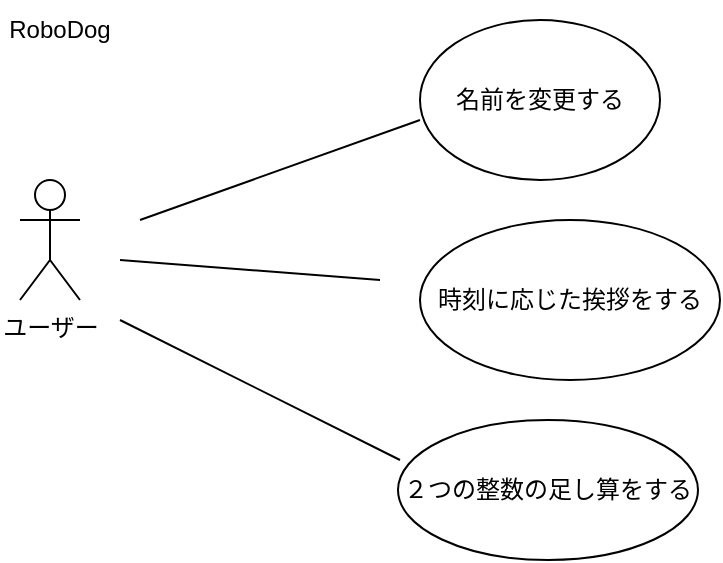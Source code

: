 <mxfile version="28.2.1">
  <diagram name="ページ1" id="NaADhTG3qS3MWunyR9R0">
    <mxGraphModel dx="1025" dy="417" grid="1" gridSize="10" guides="1" tooltips="1" connect="1" arrows="1" fold="1" page="1" pageScale="1" pageWidth="827" pageHeight="1169" math="0" shadow="0">
      <root>
        <mxCell id="0" />
        <mxCell id="1" parent="0" />
        <mxCell id="VKzeGU2LYKqiGW2Pqlh1-1" value="RoboDog" style="text;html=1;align=center;verticalAlign=middle;whiteSpace=wrap;rounded=0;" vertex="1" parent="1">
          <mxGeometry x="140" y="50" width="60" height="30" as="geometry" />
        </mxCell>
        <mxCell id="VKzeGU2LYKqiGW2Pqlh1-2" value="ユーザー" style="shape=umlActor;verticalLabelPosition=bottom;verticalAlign=top;html=1;outlineConnect=0;" vertex="1" parent="1">
          <mxGeometry x="150" y="140" width="30" height="60" as="geometry" />
        </mxCell>
        <mxCell id="VKzeGU2LYKqiGW2Pqlh1-7" value="名前を変更する" style="ellipse;whiteSpace=wrap;html=1;" vertex="1" parent="1">
          <mxGeometry x="350" y="60" width="120" height="80" as="geometry" />
        </mxCell>
        <mxCell id="VKzeGU2LYKqiGW2Pqlh1-8" value="時刻に応じた挨拶をする" style="ellipse;whiteSpace=wrap;html=1;" vertex="1" parent="1">
          <mxGeometry x="350" y="160" width="150" height="80" as="geometry" />
        </mxCell>
        <mxCell id="VKzeGU2LYKqiGW2Pqlh1-9" value="２つの整数の足し算をする" style="ellipse;whiteSpace=wrap;html=1;" vertex="1" parent="1">
          <mxGeometry x="339" y="260" width="150" height="70" as="geometry" />
        </mxCell>
        <mxCell id="VKzeGU2LYKqiGW2Pqlh1-10" value="" style="endArrow=none;html=1;rounded=0;entryX=0;entryY=0.625;entryDx=0;entryDy=0;entryPerimeter=0;" edge="1" parent="1" target="VKzeGU2LYKqiGW2Pqlh1-7">
          <mxGeometry width="50" height="50" relative="1" as="geometry">
            <mxPoint x="210" y="160" as="sourcePoint" />
            <mxPoint x="260" y="110" as="targetPoint" />
          </mxGeometry>
        </mxCell>
        <mxCell id="VKzeGU2LYKqiGW2Pqlh1-11" value="" style="endArrow=none;html=1;rounded=0;" edge="1" parent="1">
          <mxGeometry width="50" height="50" relative="1" as="geometry">
            <mxPoint x="200" y="180" as="sourcePoint" />
            <mxPoint x="330" y="190" as="targetPoint" />
          </mxGeometry>
        </mxCell>
        <mxCell id="VKzeGU2LYKqiGW2Pqlh1-12" value="" style="endArrow=none;html=1;rounded=0;entryX=0;entryY=0.625;entryDx=0;entryDy=0;entryPerimeter=0;" edge="1" parent="1">
          <mxGeometry width="50" height="50" relative="1" as="geometry">
            <mxPoint x="200" y="210" as="sourcePoint" />
            <mxPoint x="340" y="280" as="targetPoint" />
          </mxGeometry>
        </mxCell>
      </root>
    </mxGraphModel>
  </diagram>
</mxfile>
